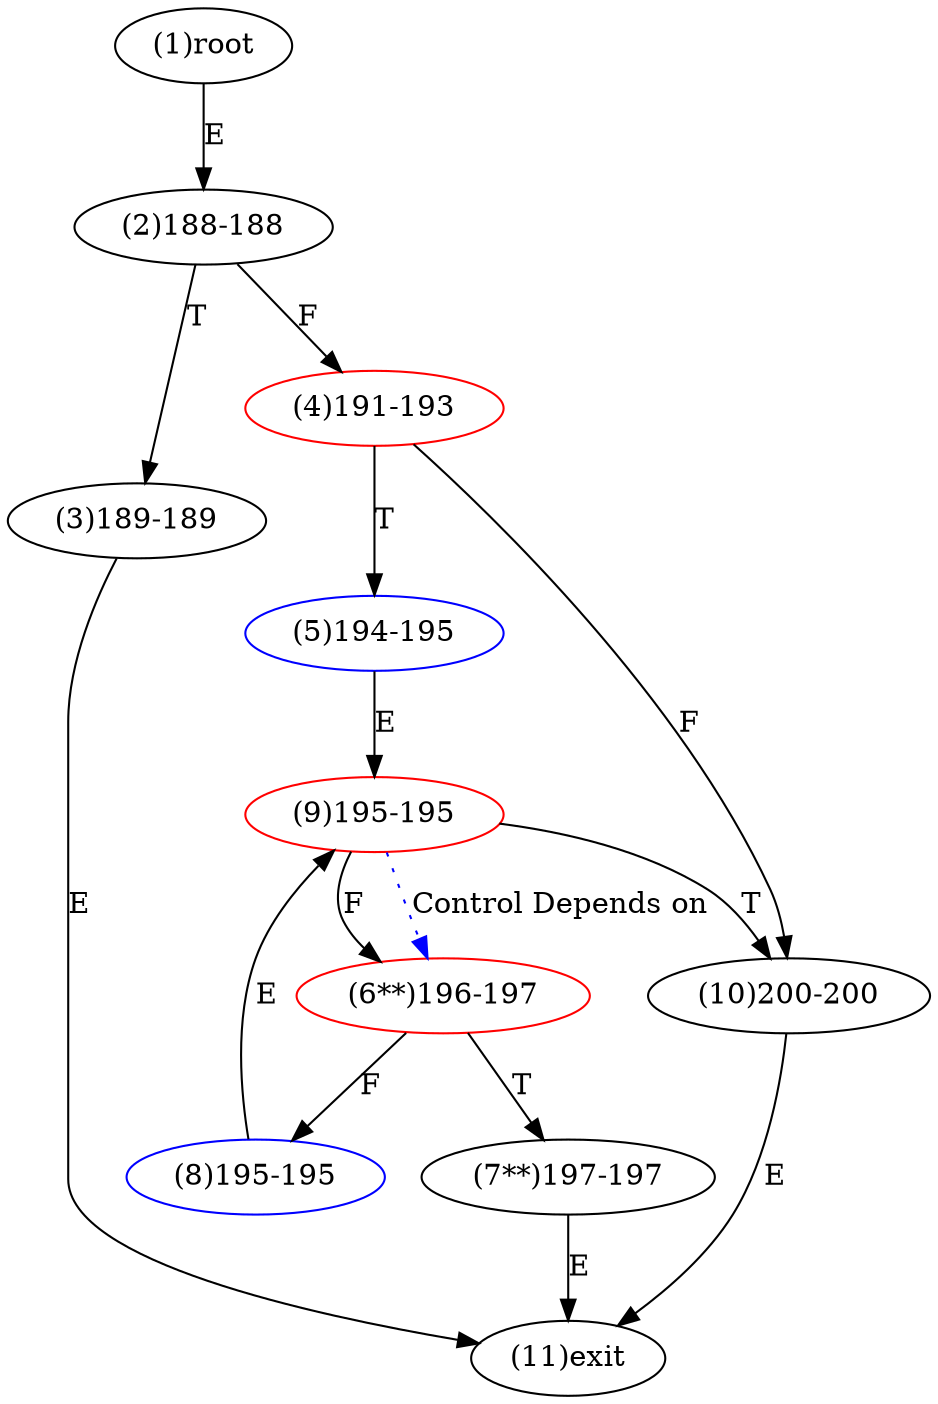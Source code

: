digraph "" { 
1[ label="(1)root"];
2[ label="(2)188-188"];
3[ label="(3)189-189"];
4[ label="(4)191-193",color=red];
5[ label="(5)194-195",color=blue];
6[ label="(6**)196-197",color=red];
7[ label="(7**)197-197"];
8[ label="(8)195-195",color=blue];
9[ label="(9)195-195",color=red];
10[ label="(10)200-200"];
11[ label="(11)exit"];
1->2[ label="E"];
2->4[ label="F"];
2->3[ label="T"];
3->11[ label="E"];
4->10[ label="F"];
4->5[ label="T"];
5->9[ label="E"];
6->8[ label="F"];
6->7[ label="T"];
7->11[ label="E"];
8->9[ label="E"];
9->6[ label="F"];
9->10[ label="T"];
10->11[ label="E"];
9->6[ color="blue" label="Control Depends on" style = dotted ];
}
